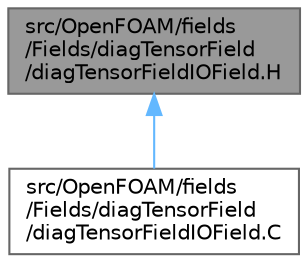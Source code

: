 digraph "src/OpenFOAM/fields/Fields/diagTensorField/diagTensorFieldIOField.H"
{
 // LATEX_PDF_SIZE
  bgcolor="transparent";
  edge [fontname=Helvetica,fontsize=10,labelfontname=Helvetica,labelfontsize=10];
  node [fontname=Helvetica,fontsize=10,shape=box,height=0.2,width=0.4];
  Node1 [id="Node000001",label="src/OpenFOAM/fields\l/Fields/diagTensorField\l/diagTensorFieldIOField.H",height=0.2,width=0.4,color="gray40", fillcolor="grey60", style="filled", fontcolor="black",tooltip=" "];
  Node1 -> Node2 [id="edge1_Node000001_Node000002",dir="back",color="steelblue1",style="solid",tooltip=" "];
  Node2 [id="Node000002",label="src/OpenFOAM/fields\l/Fields/diagTensorField\l/diagTensorFieldIOField.C",height=0.2,width=0.4,color="grey40", fillcolor="white", style="filled",URL="$diagTensorFieldIOField_8C.html",tooltip=" "];
}
